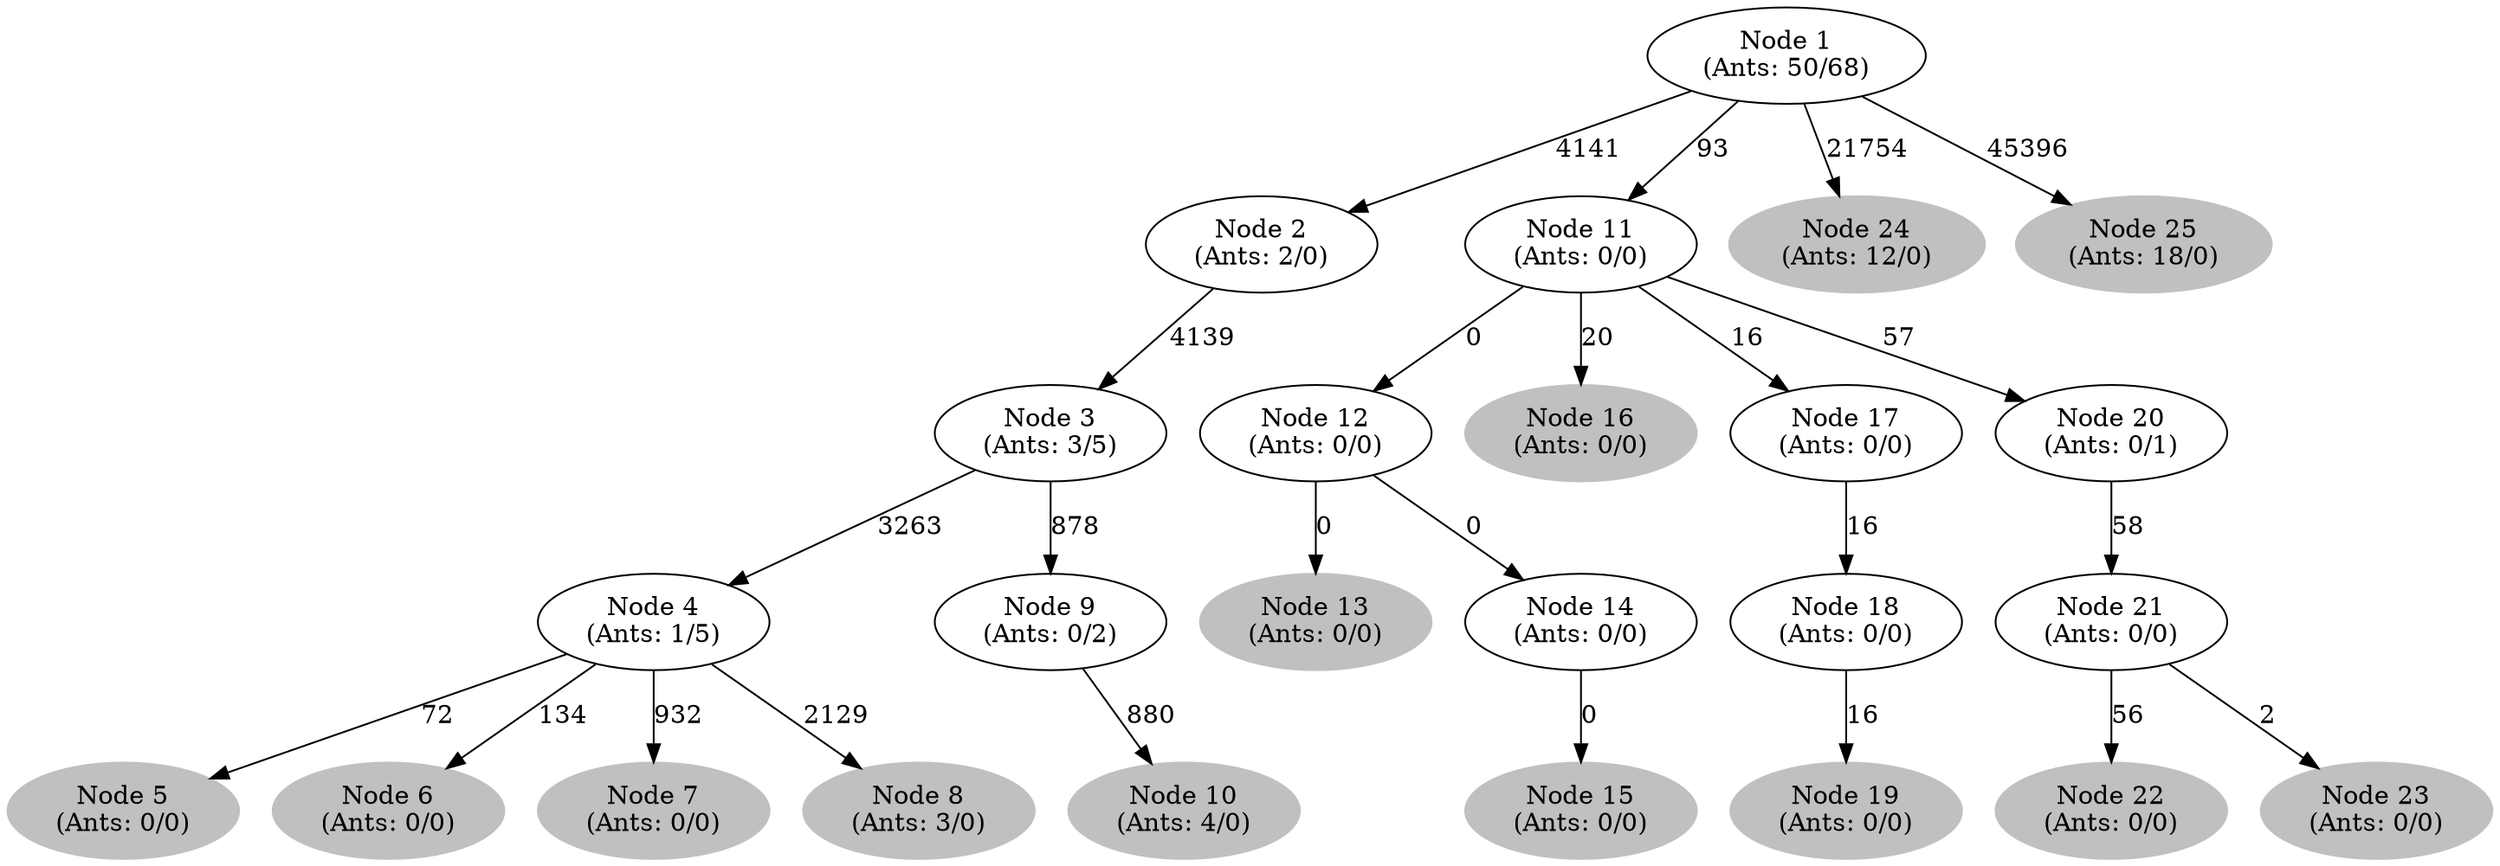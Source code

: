 digraph G {
	
	 "Node 1\n(Ants: 50/68)" -> "Node 2\n(Ants: 2/0)" [label=4141];
	 "Node 2\n(Ants: 2/0)" -> "Node 3\n(Ants: 3/5)" [label=4139];
	 "Node 3\n(Ants: 3/5)" -> "Node 4\n(Ants: 1/5)" [label=3263];
	 "Node 5\n(Ants: 0/0)" [style=filled,color="gray"];
	"Node 4\n(Ants: 1/5)" -> "Node 5\n(Ants: 0/0)" [label=72];
	 "Node 6\n(Ants: 0/0)" [style=filled,color="gray"];
	"Node 4\n(Ants: 1/5)" -> "Node 6\n(Ants: 0/0)" [label=134];
	 "Node 7\n(Ants: 0/0)" [style=filled,color="gray"];
	"Node 4\n(Ants: 1/5)" -> "Node 7\n(Ants: 0/0)" [label=932];
	 "Node 8\n(Ants: 3/0)" [style=filled,color="gray"];
	"Node 4\n(Ants: 1/5)" -> "Node 8\n(Ants: 3/0)" [label=2129];
	 "Node 3\n(Ants: 3/5)" -> "Node 9\n(Ants: 0/2)" [label=878];
	 "Node 10\n(Ants: 4/0)" [style=filled,color="gray"];
	"Node 9\n(Ants: 0/2)" -> "Node 10\n(Ants: 4/0)" [label=880];
	 "Node 1\n(Ants: 50/68)" -> "Node 11\n(Ants: 0/0)" [label=93];
	 "Node 11\n(Ants: 0/0)" -> "Node 12\n(Ants: 0/0)" [label=0];
	 "Node 13\n(Ants: 0/0)" [style=filled,color="gray"];
	"Node 12\n(Ants: 0/0)" -> "Node 13\n(Ants: 0/0)" [label=0];
	 "Node 12\n(Ants: 0/0)" -> "Node 14\n(Ants: 0/0)" [label=0];
	 "Node 15\n(Ants: 0/0)" [style=filled,color="gray"];
	"Node 14\n(Ants: 0/0)" -> "Node 15\n(Ants: 0/0)" [label=0];
	 "Node 16\n(Ants: 0/0)" [style=filled,color="gray"];
	"Node 11\n(Ants: 0/0)" -> "Node 16\n(Ants: 0/0)" [label=20];
	 "Node 11\n(Ants: 0/0)" -> "Node 17\n(Ants: 0/0)" [label=16];
	 "Node 17\n(Ants: 0/0)" -> "Node 18\n(Ants: 0/0)" [label=16];
	 "Node 19\n(Ants: 0/0)" [style=filled,color="gray"];
	"Node 18\n(Ants: 0/0)" -> "Node 19\n(Ants: 0/0)" [label=16];
	 "Node 11\n(Ants: 0/0)" -> "Node 20\n(Ants: 0/1)" [label=57];
	 "Node 20\n(Ants: 0/1)" -> "Node 21\n(Ants: 0/0)" [label=58];
	 "Node 22\n(Ants: 0/0)" [style=filled,color="gray"];
	"Node 21\n(Ants: 0/0)" -> "Node 22\n(Ants: 0/0)" [label=56];
	 "Node 23\n(Ants: 0/0)" [style=filled,color="gray"];
	"Node 21\n(Ants: 0/0)" -> "Node 23\n(Ants: 0/0)" [label=2];
	 "Node 24\n(Ants: 12/0)" [style=filled,color="gray"];
	"Node 1\n(Ants: 50/68)" -> "Node 24\n(Ants: 12/0)" [label=21754];
	 "Node 25\n(Ants: 18/0)" [style=filled,color="gray"];
	"Node 1\n(Ants: 50/68)" -> "Node 25\n(Ants: 18/0)" [label=45396];
	 
}
